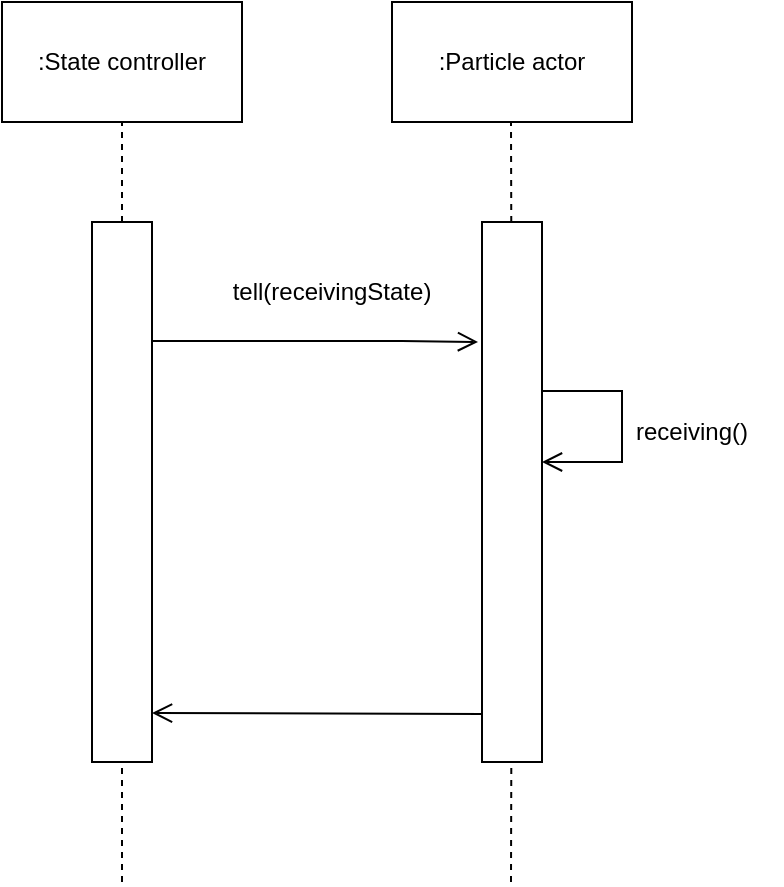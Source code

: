 <mxfile version="15.8.9" type="github">
  <diagram id="qNv-1C6ZtIn8PWZxlzKp" name="Page-1">
    <mxGraphModel dx="1038" dy="537" grid="1" gridSize="10" guides="1" tooltips="1" connect="1" arrows="1" fold="1" page="1" pageScale="1" pageWidth="827" pageHeight="1169" math="0" shadow="0">
      <root>
        <mxCell id="0" />
        <mxCell id="1" parent="0" />
        <mxCell id="IvsRekMhqFxOVzrKXNP0-1" value=":State controller" style="rounded=0;whiteSpace=wrap;html=1;" vertex="1" parent="1">
          <mxGeometry x="100" y="80" width="120" height="60" as="geometry" />
        </mxCell>
        <mxCell id="IvsRekMhqFxOVzrKXNP0-2" value=":Particle actor" style="rounded=0;whiteSpace=wrap;html=1;" vertex="1" parent="1">
          <mxGeometry x="295" y="80" width="120" height="60" as="geometry" />
        </mxCell>
        <mxCell id="IvsRekMhqFxOVzrKXNP0-3" value="" style="endArrow=none;dashed=1;html=1;rounded=0;startArrow=none;" edge="1" parent="1" source="IvsRekMhqFxOVzrKXNP0-5">
          <mxGeometry width="50" height="50" relative="1" as="geometry">
            <mxPoint x="160" y="520" as="sourcePoint" />
            <mxPoint x="160" y="140" as="targetPoint" />
          </mxGeometry>
        </mxCell>
        <mxCell id="IvsRekMhqFxOVzrKXNP0-4" value="" style="endArrow=none;dashed=1;html=1;rounded=0;startArrow=none;" edge="1" parent="1" source="IvsRekMhqFxOVzrKXNP0-7">
          <mxGeometry width="50" height="50" relative="1" as="geometry">
            <mxPoint x="354.5" y="520" as="sourcePoint" />
            <mxPoint x="354.5" y="140" as="targetPoint" />
          </mxGeometry>
        </mxCell>
        <mxCell id="IvsRekMhqFxOVzrKXNP0-5" value="" style="rounded=0;whiteSpace=wrap;html=1;" vertex="1" parent="1">
          <mxGeometry x="145" y="190" width="30" height="270" as="geometry" />
        </mxCell>
        <mxCell id="IvsRekMhqFxOVzrKXNP0-6" value="" style="endArrow=none;dashed=1;html=1;rounded=0;" edge="1" parent="1" target="IvsRekMhqFxOVzrKXNP0-5">
          <mxGeometry width="50" height="50" relative="1" as="geometry">
            <mxPoint x="160" y="520" as="sourcePoint" />
            <mxPoint x="160" y="140" as="targetPoint" />
          </mxGeometry>
        </mxCell>
        <mxCell id="IvsRekMhqFxOVzrKXNP0-7" value="" style="rounded=0;whiteSpace=wrap;html=1;" vertex="1" parent="1">
          <mxGeometry x="340" y="190" width="30" height="270" as="geometry" />
        </mxCell>
        <mxCell id="IvsRekMhqFxOVzrKXNP0-8" value="" style="endArrow=none;dashed=1;html=1;rounded=0;" edge="1" parent="1" target="IvsRekMhqFxOVzrKXNP0-7">
          <mxGeometry width="50" height="50" relative="1" as="geometry">
            <mxPoint x="354.5" y="520" as="sourcePoint" />
            <mxPoint x="354.5" y="140" as="targetPoint" />
          </mxGeometry>
        </mxCell>
        <mxCell id="IvsRekMhqFxOVzrKXNP0-9" value="tell(receivingState)" style="text;html=1;strokeColor=none;fillColor=none;align=center;verticalAlign=middle;whiteSpace=wrap;rounded=0;" vertex="1" parent="1">
          <mxGeometry x="220" y="210" width="90" height="30" as="geometry" />
        </mxCell>
        <mxCell id="IvsRekMhqFxOVzrKXNP0-10" value="" style="edgeStyle=orthogonalEdgeStyle;html=1;verticalAlign=bottom;endArrow=open;endSize=8;strokeColor=#000000;rounded=0;exitX=0.952;exitY=0.619;exitDx=0;exitDy=0;exitPerimeter=0;" edge="1" parent="1">
          <mxGeometry relative="1" as="geometry">
            <mxPoint x="338" y="250" as="targetPoint" />
            <mxPoint x="175" y="249.52" as="sourcePoint" />
            <Array as="points">
              <mxPoint x="300" y="250" />
              <mxPoint x="300" y="250" />
            </Array>
          </mxGeometry>
        </mxCell>
        <mxCell id="IvsRekMhqFxOVzrKXNP0-11" value="" style="edgeStyle=orthogonalEdgeStyle;html=1;verticalAlign=bottom;endArrow=open;endSize=8;strokeColor=#000000;rounded=0;exitX=0.952;exitY=0.619;exitDx=0;exitDy=0;exitPerimeter=0;" edge="1" parent="1">
          <mxGeometry relative="1" as="geometry">
            <mxPoint x="370" y="310" as="targetPoint" />
            <mxPoint x="370" y="274.52" as="sourcePoint" />
            <Array as="points">
              <mxPoint x="410" y="275" />
              <mxPoint x="410" y="310" />
              <mxPoint x="370" y="310" />
            </Array>
          </mxGeometry>
        </mxCell>
        <mxCell id="IvsRekMhqFxOVzrKXNP0-12" value="receiving()" style="text;html=1;strokeColor=none;fillColor=none;align=center;verticalAlign=middle;whiteSpace=wrap;rounded=0;" vertex="1" parent="1">
          <mxGeometry x="400" y="280" width="90" height="30" as="geometry" />
        </mxCell>
        <mxCell id="IvsRekMhqFxOVzrKXNP0-14" value="" style="edgeStyle=orthogonalEdgeStyle;html=1;verticalAlign=bottom;endArrow=open;endSize=8;strokeColor=#000000;rounded=0;" edge="1" parent="1">
          <mxGeometry relative="1" as="geometry">
            <mxPoint x="175" y="435.5" as="targetPoint" />
            <mxPoint x="337" y="436" as="sourcePoint" />
            <Array as="points">
              <mxPoint x="340" y="436" />
              <mxPoint x="337" y="436" />
            </Array>
          </mxGeometry>
        </mxCell>
      </root>
    </mxGraphModel>
  </diagram>
</mxfile>
